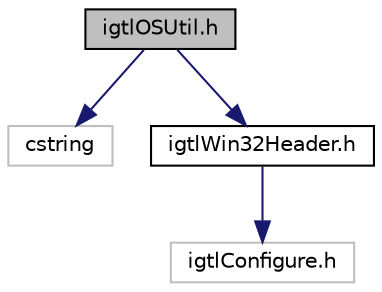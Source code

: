 digraph "igtlOSUtil.h"
{
  edge [fontname="Helvetica",fontsize="10",labelfontname="Helvetica",labelfontsize="10"];
  node [fontname="Helvetica",fontsize="10",shape=record];
  Node1 [label="igtlOSUtil.h",height=0.2,width=0.4,color="black", fillcolor="grey75", style="filled", fontcolor="black"];
  Node1 -> Node2 [color="midnightblue",fontsize="10",style="solid",fontname="Helvetica"];
  Node2 [label="cstring",height=0.2,width=0.4,color="grey75", fillcolor="white", style="filled"];
  Node1 -> Node3 [color="midnightblue",fontsize="10",style="solid",fontname="Helvetica"];
  Node3 [label="igtlWin32Header.h",height=0.2,width=0.4,color="black", fillcolor="white", style="filled",URL="$igtlWin32Header_8h.html"];
  Node3 -> Node4 [color="midnightblue",fontsize="10",style="solid",fontname="Helvetica"];
  Node4 [label="igtlConfigure.h",height=0.2,width=0.4,color="grey75", fillcolor="white", style="filled"];
}
